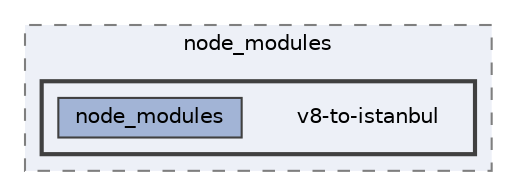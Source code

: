 digraph "pkiclassroomrescheduler/src/main/frontend/node_modules/v8-to-istanbul"
{
 // LATEX_PDF_SIZE
  bgcolor="transparent";
  edge [fontname=Helvetica,fontsize=10,labelfontname=Helvetica,labelfontsize=10];
  node [fontname=Helvetica,fontsize=10,shape=box,height=0.2,width=0.4];
  compound=true
  subgraph clusterdir_72953eda66ccb3a2722c28e1c3e6c23b {
    graph [ bgcolor="#edf0f7", pencolor="grey50", label="node_modules", fontname=Helvetica,fontsize=10 style="filled,dashed", URL="dir_72953eda66ccb3a2722c28e1c3e6c23b.html",tooltip=""]
  subgraph clusterdir_c5dd5619690b085d51bbfe00d39b8525 {
    graph [ bgcolor="#edf0f7", pencolor="grey25", label="", fontname=Helvetica,fontsize=10 style="filled,bold", URL="dir_c5dd5619690b085d51bbfe00d39b8525.html",tooltip=""]
    dir_c5dd5619690b085d51bbfe00d39b8525 [shape=plaintext, label="v8-to-istanbul"];
  dir_e76efe45c04aa2d23d73b94f4c68f0b5 [label="node_modules", fillcolor="#a2b4d6", color="grey25", style="filled", URL="dir_e76efe45c04aa2d23d73b94f4c68f0b5.html",tooltip=""];
  }
  }
}
